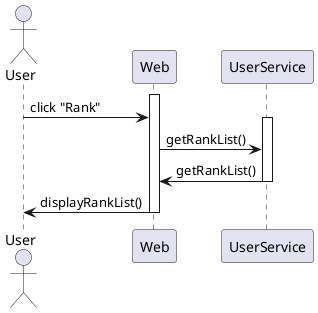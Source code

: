 @startuml login

actor User as user
participant Web as web
participant UserService as us

activate web

user -> web: click "Rank"

activate us
web -> us: getRankList()
us -> web : getRankList()
deactivate us
web -> user : displayRankList()





   






deactivate web

@enduml
